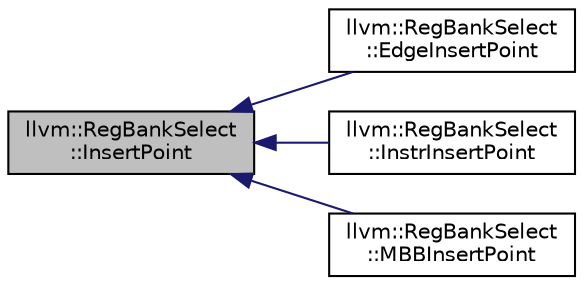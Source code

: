 digraph "llvm::RegBankSelect::InsertPoint"
{
 // LATEX_PDF_SIZE
  bgcolor="transparent";
  edge [fontname="Helvetica",fontsize="10",labelfontname="Helvetica",labelfontsize="10"];
  node [fontname="Helvetica",fontsize="10",shape=record];
  rankdir="LR";
  Node1 [label="llvm::RegBankSelect\l::InsertPoint",height=0.2,width=0.4,color="black", fillcolor="grey75", style="filled", fontcolor="black",tooltip="Abstract class used to represent an insertion point in a CFG."];
  Node1 -> Node2 [dir="back",color="midnightblue",fontsize="10",style="solid",fontname="Helvetica"];
  Node2 [label="llvm::RegBankSelect\l::EdgeInsertPoint",height=0.2,width=0.4,color="black",URL="$classllvm_1_1RegBankSelect_1_1EdgeInsertPoint.html",tooltip="Insertion point on an edge."];
  Node1 -> Node3 [dir="back",color="midnightblue",fontsize="10",style="solid",fontname="Helvetica"];
  Node3 [label="llvm::RegBankSelect\l::InstrInsertPoint",height=0.2,width=0.4,color="black",URL="$classllvm_1_1RegBankSelect_1_1InstrInsertPoint.html",tooltip="Insertion point before or after an instruction."];
  Node1 -> Node4 [dir="back",color="midnightblue",fontsize="10",style="solid",fontname="Helvetica"];
  Node4 [label="llvm::RegBankSelect\l::MBBInsertPoint",height=0.2,width=0.4,color="black",URL="$classllvm_1_1RegBankSelect_1_1MBBInsertPoint.html",tooltip="Insertion point at the beginning or end of a basic block."];
}
